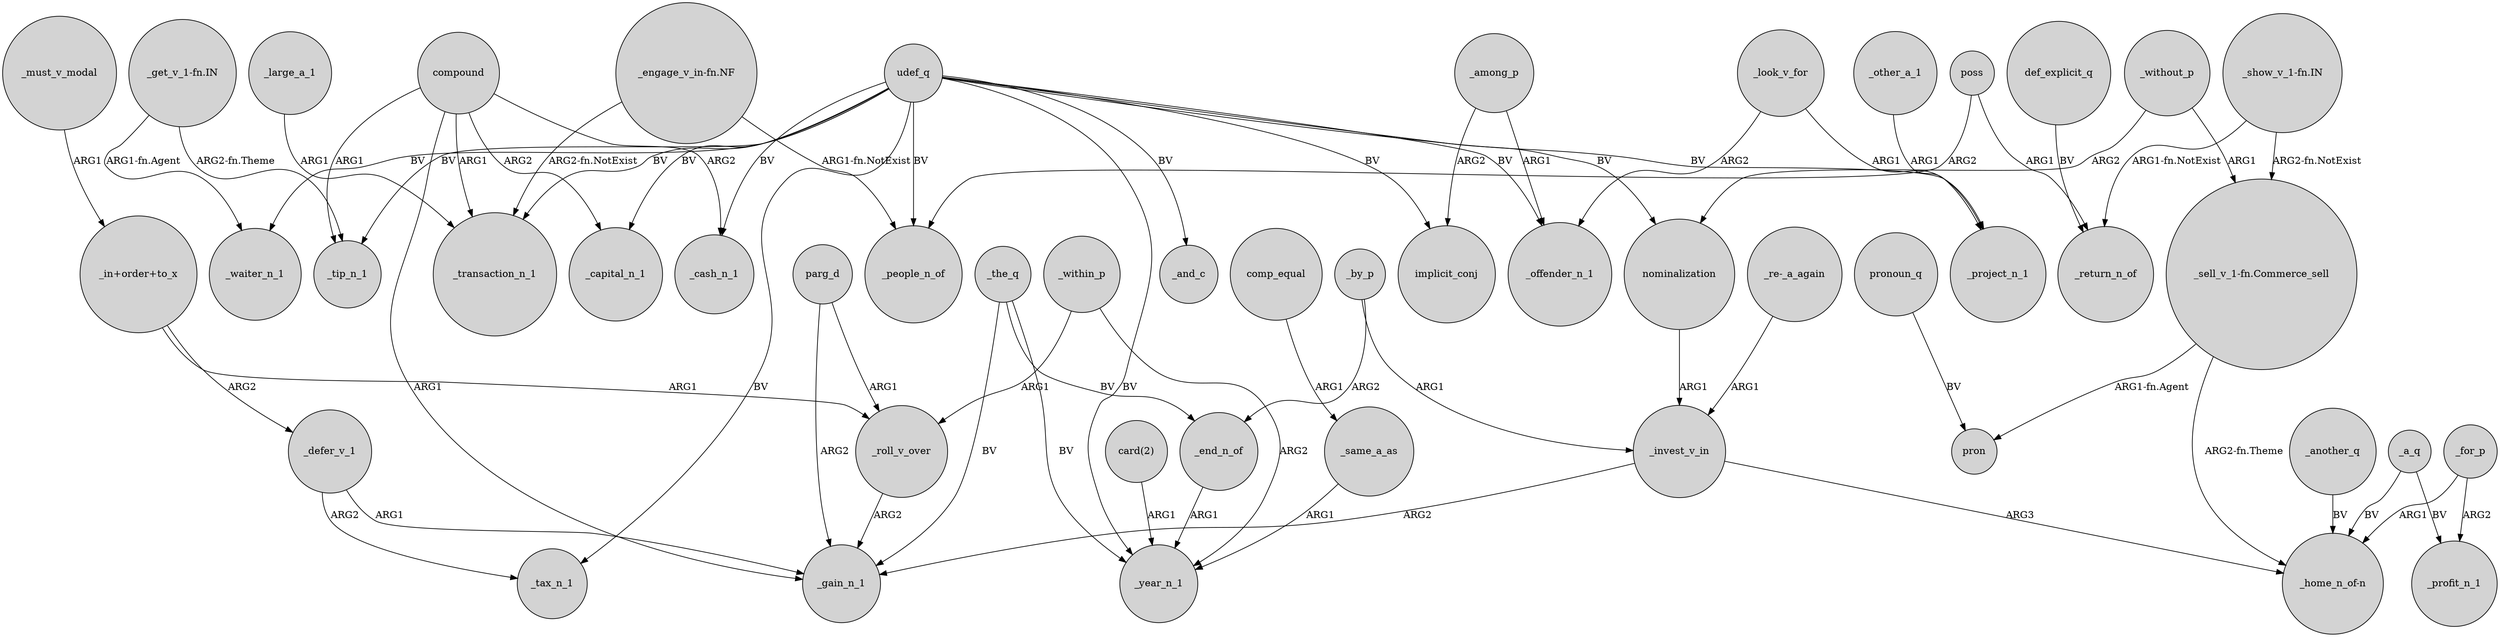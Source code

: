 digraph {
	node [shape=circle style=filled]
	_defer_v_1 -> _tax_n_1 [label=ARG2]
	udef_q -> _capital_n_1 [label=BV]
	poss -> _people_n_of [label=ARG2]
	_within_p -> _year_n_1 [label=ARG2]
	compound -> _capital_n_1 [label=ARG2]
	parg_d -> _gain_n_1 [label=ARG2]
	"_in+order+to_x" -> _roll_v_over [label=ARG1]
	_for_p -> "_home_n_of-n" [label=ARG1]
	"_show_v_1-fn.IN" -> "_sell_v_1-fn.Commerce_sell" [label="ARG2-fn.NotExist"]
	_a_q -> "_home_n_of-n" [label=BV]
	def_explicit_q -> _return_n_of [label=BV]
	udef_q -> _project_n_1 [label=BV]
	udef_q -> _cash_n_1 [label=BV]
	udef_q -> _waiter_n_1 [label=BV]
	udef_q -> _offender_n_1 [label=BV]
	_the_q -> _end_n_of [label=BV]
	_end_n_of -> _year_n_1 [label=ARG1]
	compound -> _tip_n_1 [label=ARG1]
	_same_a_as -> _year_n_1 [label=ARG1]
	"_get_v_1-fn.IN" -> _tip_n_1 [label="ARG2-fn.Theme"]
	_invest_v_in -> _gain_n_1 [label=ARG2]
	_among_p -> implicit_conj [label=ARG2]
	_by_p -> _end_n_of [label=ARG2]
	udef_q -> implicit_conj [label=BV]
	_look_v_for -> _offender_n_1 [label=ARG2]
	_within_p -> _roll_v_over [label=ARG1]
	_the_q -> _gain_n_1 [label=BV]
	"_show_v_1-fn.IN" -> _return_n_of [label="ARG1-fn.NotExist"]
	udef_q -> _people_n_of [label=BV]
	pronoun_q -> pron [label=BV]
	_another_q -> "_home_n_of-n" [label=BV]
	"_engage_v_in-fn.NF" -> _transaction_n_1 [label="ARG2-fn.NotExist"]
	_among_p -> _offender_n_1 [label=ARG1]
	poss -> _return_n_of [label=ARG1]
	udef_q -> _tax_n_1 [label=BV]
	"_re-_a_again" -> _invest_v_in [label=ARG1]
	comp_equal -> _same_a_as [label=ARG1]
	_by_p -> _invest_v_in [label=ARG1]
	"card(2)" -> _year_n_1 [label=ARG1]
	"_in+order+to_x" -> _defer_v_1 [label=ARG2]
	udef_q -> _tip_n_1 [label=BV]
	_defer_v_1 -> _gain_n_1 [label=ARG1]
	udef_q -> _transaction_n_1 [label=BV]
	"_sell_v_1-fn.Commerce_sell" -> "_home_n_of-n" [label="ARG2-fn.Theme"]
	parg_d -> _roll_v_over [label=ARG1]
	_large_a_1 -> _transaction_n_1 [label=ARG1]
	udef_q -> nominalization [label=BV]
	_the_q -> _year_n_1 [label=BV]
	compound -> _transaction_n_1 [label=ARG1]
	_without_p -> nominalization [label=ARG2]
	compound -> _gain_n_1 [label=ARG1]
	_invest_v_in -> "_home_n_of-n" [label=ARG3]
	udef_q -> _year_n_1 [label=BV]
	compound -> _cash_n_1 [label=ARG2]
	_look_v_for -> _project_n_1 [label=ARG1]
	"_engage_v_in-fn.NF" -> _people_n_of [label="ARG1-fn.NotExist"]
	"_sell_v_1-fn.Commerce_sell" -> pron [label="ARG1-fn.Agent"]
	_without_p -> "_sell_v_1-fn.Commerce_sell" [label=ARG1]
	_roll_v_over -> _gain_n_1 [label=ARG2]
	_must_v_modal -> "_in+order+to_x" [label=ARG1]
	udef_q -> _and_c [label=BV]
	_other_a_1 -> _project_n_1 [label=ARG1]
	_a_q -> _profit_n_1 [label=BV]
	"_get_v_1-fn.IN" -> _waiter_n_1 [label="ARG1-fn.Agent"]
	_for_p -> _profit_n_1 [label=ARG2]
	nominalization -> _invest_v_in [label=ARG1]
}
